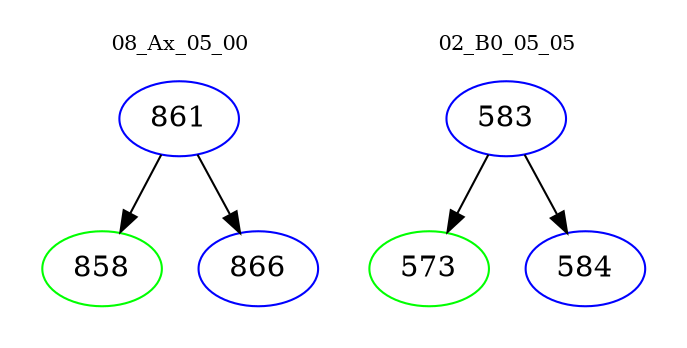 digraph{
subgraph cluster_0 {
color = white
label = "08_Ax_05_00";
fontsize=10;
T0_861 [label="861", color="blue"]
T0_861 -> T0_858 [color="black"]
T0_858 [label="858", color="green"]
T0_861 -> T0_866 [color="black"]
T0_866 [label="866", color="blue"]
}
subgraph cluster_1 {
color = white
label = "02_B0_05_05";
fontsize=10;
T1_583 [label="583", color="blue"]
T1_583 -> T1_573 [color="black"]
T1_573 [label="573", color="green"]
T1_583 -> T1_584 [color="black"]
T1_584 [label="584", color="blue"]
}
}
